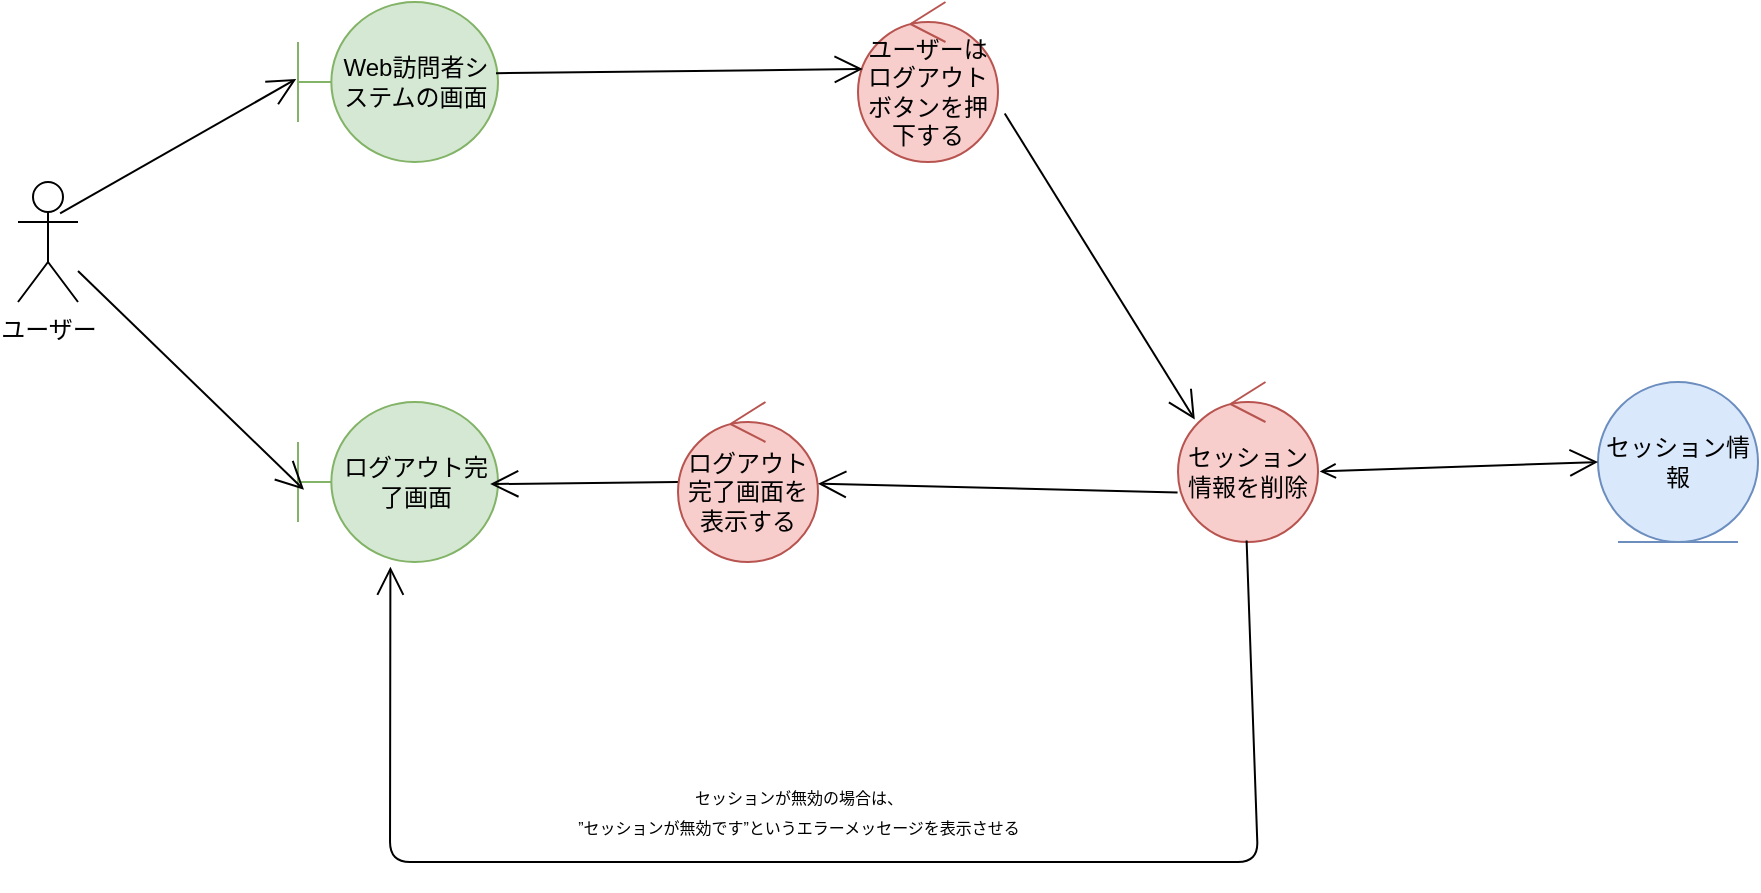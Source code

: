 <mxfile>
    <diagram id="WloYpvnaD3j0yQPFgs_X" name="ページ1">
        <mxGraphModel dx="1140" dy="574" grid="1" gridSize="10" guides="1" tooltips="1" connect="1" arrows="1" fold="1" page="1" pageScale="1" pageWidth="1169" pageHeight="827" math="0" shadow="0">
            <root>
                <mxCell id="0"/>
                <mxCell id="1" parent="0"/>
                <mxCell id="2" value="ユーザー" style="shape=umlActor;verticalLabelPosition=bottom;verticalAlign=top;html=1;" parent="1" vertex="1">
                    <mxGeometry x="40" y="120" width="30" height="60" as="geometry"/>
                </mxCell>
                <mxCell id="3" value="Web訪問者システムの画面" style="shape=umlBoundary;whiteSpace=wrap;html=1;fillColor=#d5e8d4;strokeColor=#82b366;" parent="1" vertex="1">
                    <mxGeometry x="180" y="30" width="100" height="80" as="geometry"/>
                </mxCell>
                <mxCell id="4" value="ログアウト完了画面" style="shape=umlBoundary;whiteSpace=wrap;html=1;fillColor=#d5e8d4;strokeColor=#82b366;" parent="1" vertex="1">
                    <mxGeometry x="180" y="230" width="100" height="80" as="geometry"/>
                </mxCell>
                <mxCell id="6" value="" style="endArrow=open;endFill=1;endSize=12;html=1;exitX=0.702;exitY=0.262;exitDx=0;exitDy=0;exitPerimeter=0;entryX=-0.009;entryY=0.481;entryDx=0;entryDy=0;entryPerimeter=0;" parent="1" source="2" target="3" edge="1">
                    <mxGeometry width="160" relative="1" as="geometry">
                        <mxPoint x="620" y="290" as="sourcePoint"/>
                        <mxPoint x="780" y="290" as="targetPoint"/>
                    </mxGeometry>
                </mxCell>
                <mxCell id="7" value="" style="endArrow=open;endFill=1;endSize=12;html=1;entryX=0.03;entryY=0.549;entryDx=0;entryDy=0;entryPerimeter=0;" parent="1" source="2" target="4" edge="1">
                    <mxGeometry width="160" relative="1" as="geometry">
                        <mxPoint x="620" y="290" as="sourcePoint"/>
                        <mxPoint x="780" y="290" as="targetPoint"/>
                    </mxGeometry>
                </mxCell>
                <mxCell id="9" value="ユーザーはログアウトボタンを押下する" style="ellipse;shape=umlControl;whiteSpace=wrap;html=1;fillColor=#f8cecc;strokeColor=#b85450;" parent="1" vertex="1">
                    <mxGeometry x="460" y="30" width="70" height="80" as="geometry"/>
                </mxCell>
                <mxCell id="10" value="" style="endArrow=open;endFill=1;endSize=12;html=1;exitX=0.99;exitY=0.445;exitDx=0;exitDy=0;exitPerimeter=0;entryX=0.034;entryY=0.419;entryDx=0;entryDy=0;entryPerimeter=0;" parent="1" source="3" target="9" edge="1">
                    <mxGeometry width="160" relative="1" as="geometry">
                        <mxPoint x="620" y="290" as="sourcePoint"/>
                        <mxPoint x="780" y="290" as="targetPoint"/>
                    </mxGeometry>
                </mxCell>
                <mxCell id="11" value="" style="endArrow=open;endFill=1;endSize=12;html=1;exitX=1.048;exitY=0.697;exitDx=0;exitDy=0;exitPerimeter=0;entryX=0.12;entryY=0.235;entryDx=0;entryDy=0;entryPerimeter=0;" parent="1" source="9" target="13" edge="1">
                    <mxGeometry width="160" relative="1" as="geometry">
                        <mxPoint x="620" y="290" as="sourcePoint"/>
                        <mxPoint x="630" y="220" as="targetPoint"/>
                    </mxGeometry>
                </mxCell>
                <mxCell id="12" value="セッション情報" style="ellipse;shape=umlEntity;whiteSpace=wrap;html=1;fillColor=#dae8fc;strokeColor=#6c8ebf;" parent="1" vertex="1">
                    <mxGeometry x="830" y="220" width="80" height="80" as="geometry"/>
                </mxCell>
                <mxCell id="13" value="セッション情報を削除" style="ellipse;shape=umlControl;whiteSpace=wrap;html=1;fillColor=#f8cecc;strokeColor=#b85450;" parent="1" vertex="1">
                    <mxGeometry x="620" y="220" width="70" height="80" as="geometry"/>
                </mxCell>
                <mxCell id="14" value="" style="endArrow=open;endFill=1;endSize=12;html=1;exitX=1.012;exitY=0.559;exitDx=0;exitDy=0;exitPerimeter=0;entryX=0;entryY=0.5;entryDx=0;entryDy=0;startArrow=open;startFill=0;" parent="1" source="13" target="12" edge="1">
                    <mxGeometry width="160" relative="1" as="geometry">
                        <mxPoint x="620" y="290" as="sourcePoint"/>
                        <mxPoint x="780" y="290" as="targetPoint"/>
                    </mxGeometry>
                </mxCell>
                <mxCell id="16" value="" style="endArrow=open;endFill=1;endSize=12;html=1;entryX=0.961;entryY=0.513;entryDx=0;entryDy=0;entryPerimeter=0;" parent="1" target="4" edge="1">
                    <mxGeometry width="160" relative="1" as="geometry">
                        <mxPoint x="370" y="270" as="sourcePoint"/>
                        <mxPoint x="780" y="290" as="targetPoint"/>
                    </mxGeometry>
                </mxCell>
                <mxCell id="18" value="ログアウト完了画面を表示する" style="ellipse;shape=umlControl;whiteSpace=wrap;html=1;fillColor=#f8cecc;strokeColor=#b85450;" parent="1" vertex="1">
                    <mxGeometry x="370" y="230" width="70" height="80" as="geometry"/>
                </mxCell>
                <mxCell id="19" value="" style="endArrow=open;endFill=1;endSize=12;html=1;exitX=-0.003;exitY=0.691;exitDx=0;exitDy=0;exitPerimeter=0;" parent="1" source="13" target="18" edge="1">
                    <mxGeometry width="160" relative="1" as="geometry">
                        <mxPoint x="620" y="290" as="sourcePoint"/>
                        <mxPoint x="780" y="290" as="targetPoint"/>
                    </mxGeometry>
                </mxCell>
                <mxCell id="22" value="&lt;font style=&quot;font-size: 8px;&quot;&gt;セッションが無効の場合は、&lt;/font&gt;&lt;div&gt;&lt;font style=&quot;font-size: 8px;&quot;&gt;”セッションが無効です”というエラーメッセージを表示させる&lt;/font&gt;&lt;/div&gt;" style="text;html=1;align=center;verticalAlign=middle;resizable=0;points=[];autosize=1;strokeColor=none;fillColor=none;" parent="1" vertex="1">
                    <mxGeometry x="310" y="414" width="240" height="40" as="geometry"/>
                </mxCell>
                <mxCell id="26" value="" style="endArrow=open;endFill=1;endSize=12;html=1;exitX=0.49;exitY=0.991;exitDx=0;exitDy=0;exitPerimeter=0;entryX=0.462;entryY=1.029;entryDx=0;entryDy=0;entryPerimeter=0;" parent="1" source="13" target="4" edge="1">
                    <mxGeometry width="160" relative="1" as="geometry">
                        <mxPoint x="640.41" y="320" as="sourcePoint"/>
                        <mxPoint x="30" y="460" as="targetPoint"/>
                        <Array as="points">
                            <mxPoint x="660" y="460"/>
                            <mxPoint x="226" y="460"/>
                        </Array>
                    </mxGeometry>
                </mxCell>
            </root>
        </mxGraphModel>
    </diagram>
</mxfile>